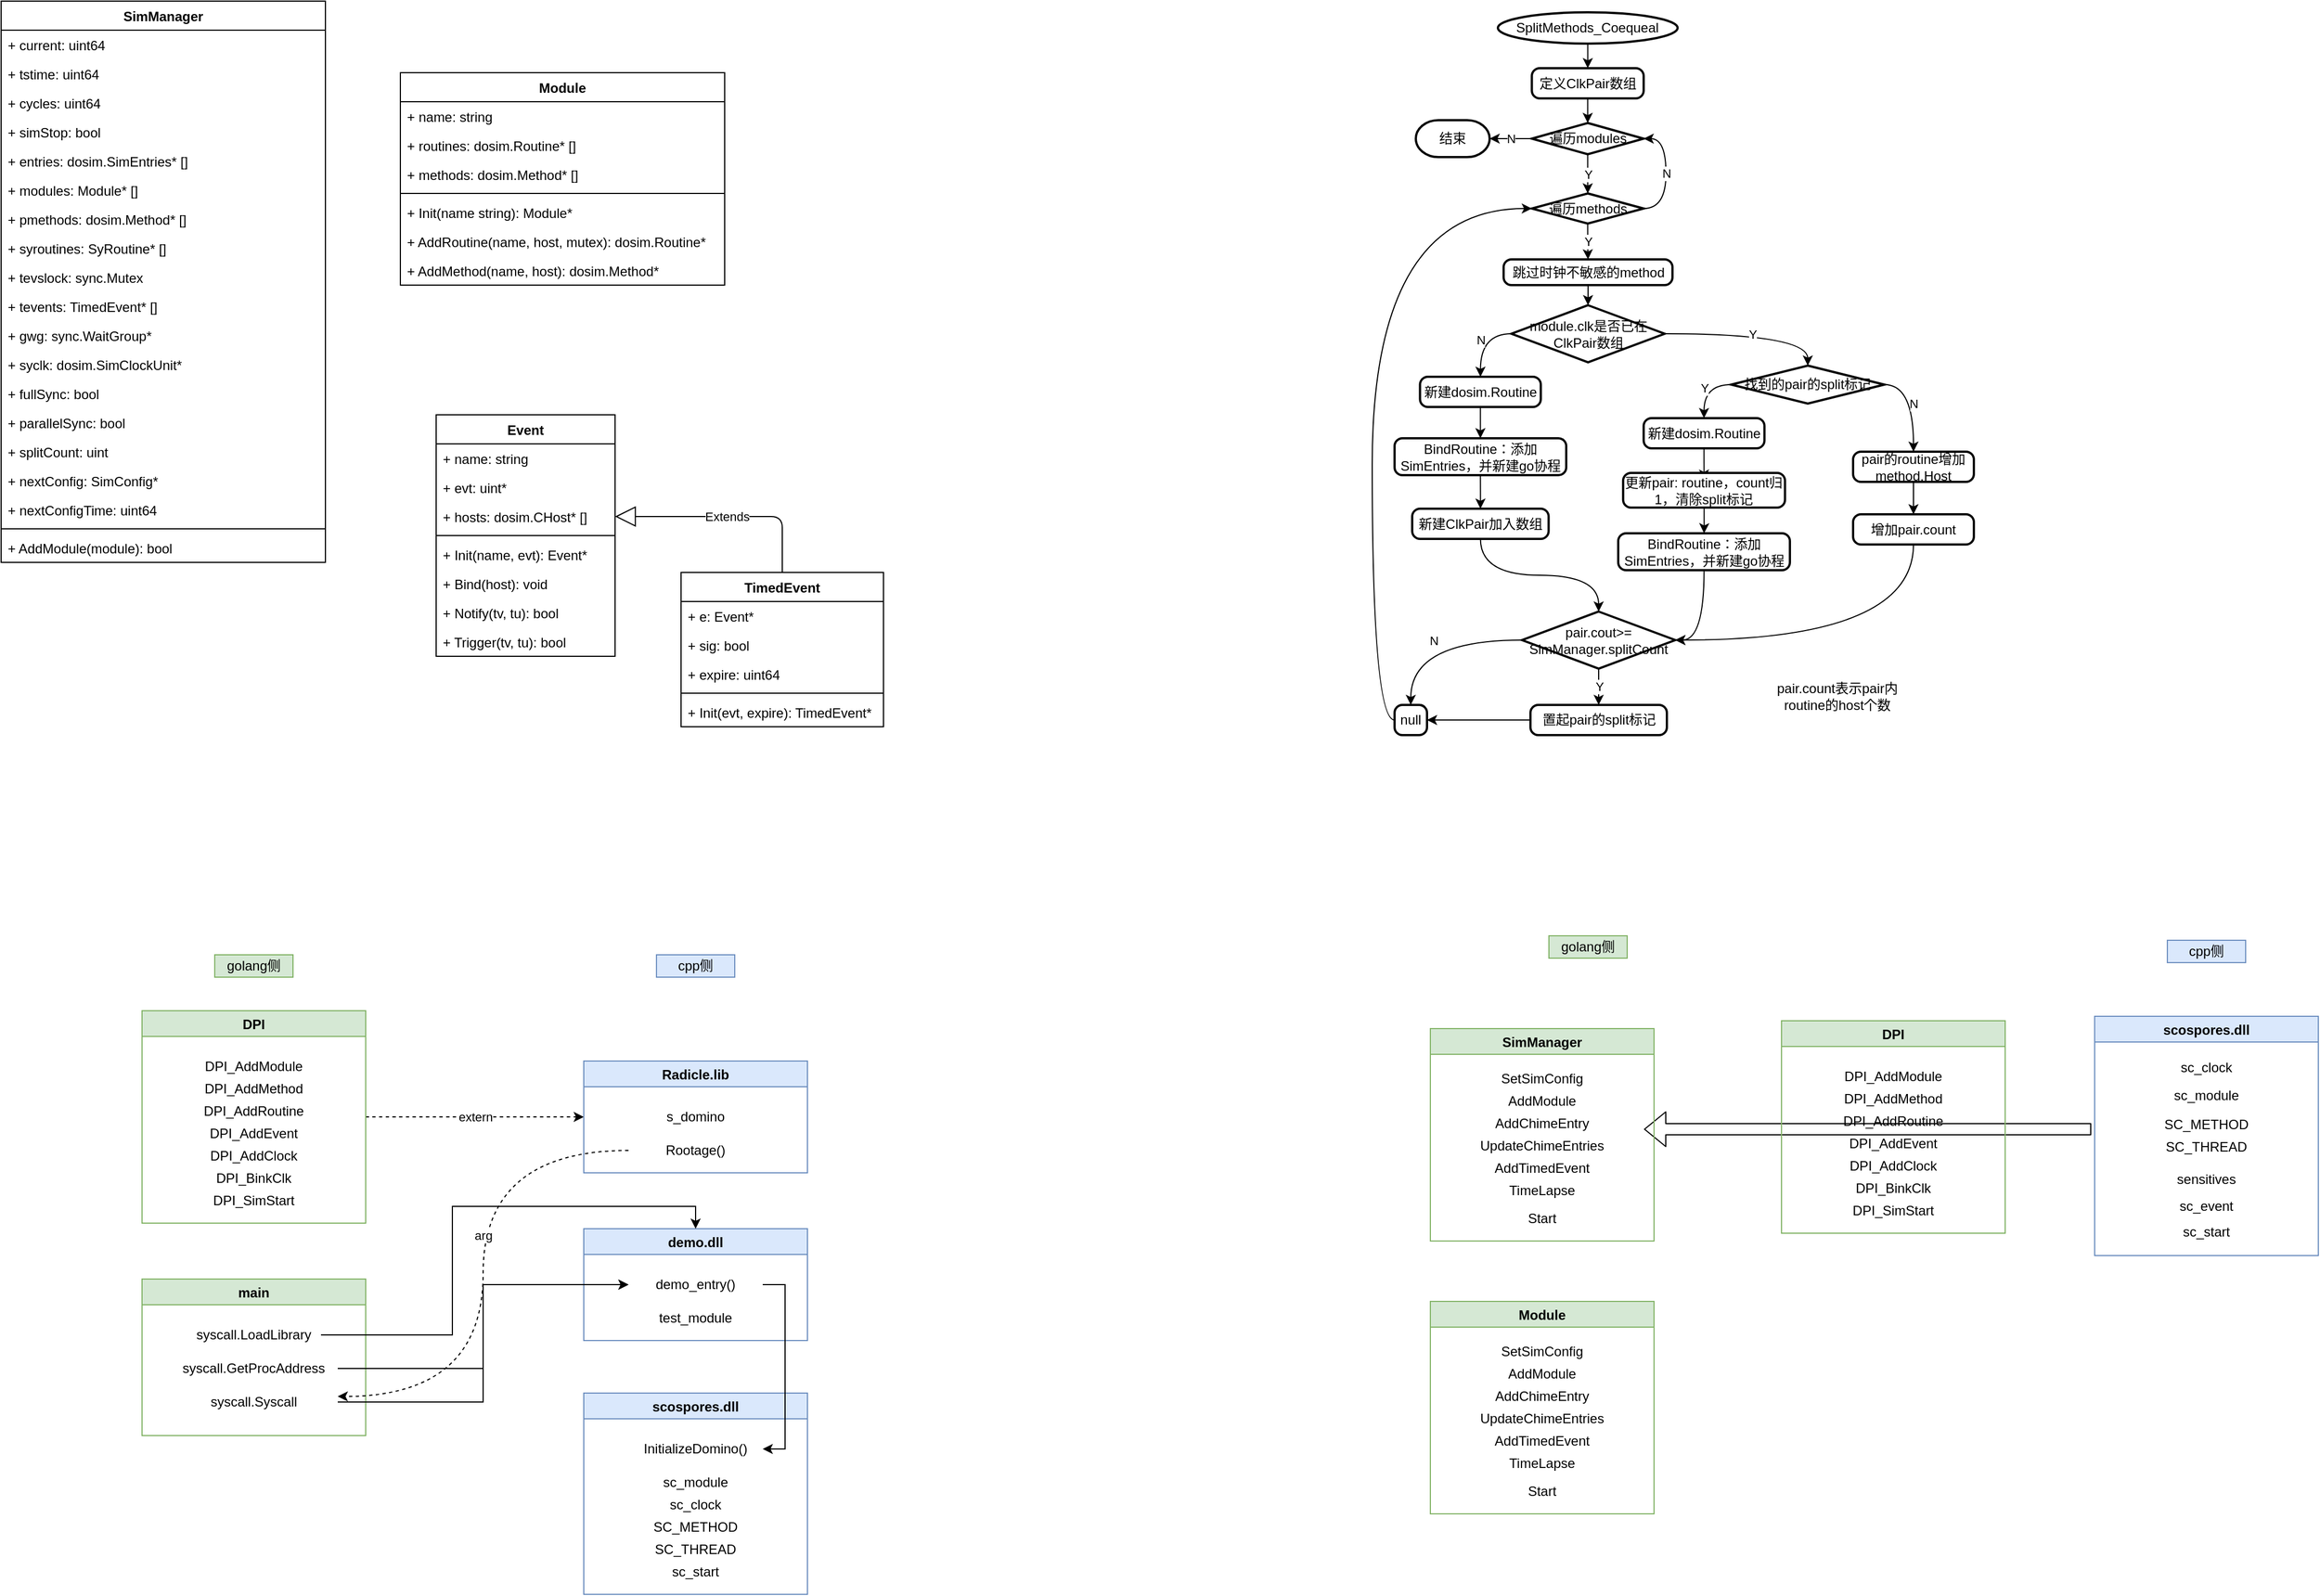 <mxfile version="14.9.7" type="github">
  <diagram id="cXFaiR-M7mMCjgpAkLDr" name="第 1 页">
    <mxGraphModel dx="1237" dy="663" grid="0" gridSize="10" guides="1" tooltips="1" connect="1" arrows="1" fold="1" page="1" pageScale="1" pageWidth="1169" pageHeight="827" math="0" shadow="0">
      <root>
        <mxCell id="0" />
        <mxCell id="1" parent="0" />
        <mxCell id="-j5esIaDe7Hmi_AwQub0-72" value="" style="shape=flexArrow;endArrow=classic;html=1;" edge="1" parent="1">
          <mxGeometry width="50" height="50" relative="1" as="geometry">
            <mxPoint x="1933" y="1056" as="sourcePoint" />
            <mxPoint x="1533" y="1056" as="targetPoint" />
          </mxGeometry>
        </mxCell>
        <mxCell id="p9OSbixDrH1Z1NHIFBw4-9" value="Module" style="swimlane;fontStyle=1;align=center;verticalAlign=top;childLayout=stackLayout;horizontal=1;startSize=26;horizontalStack=0;resizeParent=1;resizeParentMax=0;resizeLast=0;collapsible=1;marginBottom=0;" parent="1" vertex="1">
          <mxGeometry x="421" y="111" width="290" height="190" as="geometry" />
        </mxCell>
        <mxCell id="p9OSbixDrH1Z1NHIFBw4-13" value="+ name: string" style="text;strokeColor=none;fillColor=none;align=left;verticalAlign=top;spacingLeft=4;spacingRight=4;overflow=hidden;rotatable=0;points=[[0,0.5],[1,0.5]];portConstraint=eastwest;" parent="p9OSbixDrH1Z1NHIFBw4-9" vertex="1">
          <mxGeometry y="26" width="290" height="26" as="geometry" />
        </mxCell>
        <mxCell id="p9OSbixDrH1Z1NHIFBw4-10" value="+ routines: dosim.Routine* []" style="text;strokeColor=none;fillColor=none;align=left;verticalAlign=top;spacingLeft=4;spacingRight=4;overflow=hidden;rotatable=0;points=[[0,0.5],[1,0.5]];portConstraint=eastwest;" parent="p9OSbixDrH1Z1NHIFBw4-9" vertex="1">
          <mxGeometry y="52" width="290" height="26" as="geometry" />
        </mxCell>
        <mxCell id="p9OSbixDrH1Z1NHIFBw4-14" value="+ methods: dosim.Method* []" style="text;strokeColor=none;fillColor=none;align=left;verticalAlign=top;spacingLeft=4;spacingRight=4;overflow=hidden;rotatable=0;points=[[0,0.5],[1,0.5]];portConstraint=eastwest;" parent="p9OSbixDrH1Z1NHIFBw4-9" vertex="1">
          <mxGeometry y="78" width="290" height="26" as="geometry" />
        </mxCell>
        <mxCell id="p9OSbixDrH1Z1NHIFBw4-11" value="" style="line;strokeWidth=1;fillColor=none;align=left;verticalAlign=middle;spacingTop=-1;spacingLeft=3;spacingRight=3;rotatable=0;labelPosition=right;points=[];portConstraint=eastwest;" parent="p9OSbixDrH1Z1NHIFBw4-9" vertex="1">
          <mxGeometry y="104" width="290" height="8" as="geometry" />
        </mxCell>
        <mxCell id="p9OSbixDrH1Z1NHIFBw4-12" value="+ Init(name string): Module*" style="text;strokeColor=none;fillColor=none;align=left;verticalAlign=top;spacingLeft=4;spacingRight=4;overflow=hidden;rotatable=0;points=[[0,0.5],[1,0.5]];portConstraint=eastwest;" parent="p9OSbixDrH1Z1NHIFBw4-9" vertex="1">
          <mxGeometry y="112" width="290" height="26" as="geometry" />
        </mxCell>
        <mxCell id="p9OSbixDrH1Z1NHIFBw4-15" value="+ AddRoutine(name, host, mutex): dosim.Routine*" style="text;strokeColor=none;fillColor=none;align=left;verticalAlign=top;spacingLeft=4;spacingRight=4;overflow=hidden;rotatable=0;points=[[0,0.5],[1,0.5]];portConstraint=eastwest;" parent="p9OSbixDrH1Z1NHIFBw4-9" vertex="1">
          <mxGeometry y="138" width="290" height="26" as="geometry" />
        </mxCell>
        <mxCell id="p9OSbixDrH1Z1NHIFBw4-16" value="+ AddMethod(name, host): dosim.Method*" style="text;strokeColor=none;fillColor=none;align=left;verticalAlign=top;spacingLeft=4;spacingRight=4;overflow=hidden;rotatable=0;points=[[0,0.5],[1,0.5]];portConstraint=eastwest;" parent="p9OSbixDrH1Z1NHIFBw4-9" vertex="1">
          <mxGeometry y="164" width="290" height="26" as="geometry" />
        </mxCell>
        <mxCell id="p9OSbixDrH1Z1NHIFBw4-17" value="Event" style="swimlane;fontStyle=1;align=center;verticalAlign=top;childLayout=stackLayout;horizontal=1;startSize=26;horizontalStack=0;resizeParent=1;resizeParentMax=0;resizeLast=0;collapsible=1;marginBottom=0;" parent="1" vertex="1">
          <mxGeometry x="453" y="417" width="160" height="216" as="geometry" />
        </mxCell>
        <mxCell id="p9OSbixDrH1Z1NHIFBw4-21" value="+ name: string" style="text;strokeColor=none;fillColor=none;align=left;verticalAlign=top;spacingLeft=4;spacingRight=4;overflow=hidden;rotatable=0;points=[[0,0.5],[1,0.5]];portConstraint=eastwest;" parent="p9OSbixDrH1Z1NHIFBw4-17" vertex="1">
          <mxGeometry y="26" width="160" height="26" as="geometry" />
        </mxCell>
        <mxCell id="p9OSbixDrH1Z1NHIFBw4-22" value="+ evt: uint*" style="text;strokeColor=none;fillColor=none;align=left;verticalAlign=top;spacingLeft=4;spacingRight=4;overflow=hidden;rotatable=0;points=[[0,0.5],[1,0.5]];portConstraint=eastwest;" parent="p9OSbixDrH1Z1NHIFBw4-17" vertex="1">
          <mxGeometry y="52" width="160" height="26" as="geometry" />
        </mxCell>
        <mxCell id="p9OSbixDrH1Z1NHIFBw4-18" value="+ hosts: dosim.CHost* []" style="text;strokeColor=none;fillColor=none;align=left;verticalAlign=top;spacingLeft=4;spacingRight=4;overflow=hidden;rotatable=0;points=[[0,0.5],[1,0.5]];portConstraint=eastwest;" parent="p9OSbixDrH1Z1NHIFBw4-17" vertex="1">
          <mxGeometry y="78" width="160" height="26" as="geometry" />
        </mxCell>
        <mxCell id="p9OSbixDrH1Z1NHIFBw4-19" value="" style="line;strokeWidth=1;fillColor=none;align=left;verticalAlign=middle;spacingTop=-1;spacingLeft=3;spacingRight=3;rotatable=0;labelPosition=right;points=[];portConstraint=eastwest;" parent="p9OSbixDrH1Z1NHIFBw4-17" vertex="1">
          <mxGeometry y="104" width="160" height="8" as="geometry" />
        </mxCell>
        <mxCell id="p9OSbixDrH1Z1NHIFBw4-20" value="+ Init(name, evt): Event*" style="text;strokeColor=none;fillColor=none;align=left;verticalAlign=top;spacingLeft=4;spacingRight=4;overflow=hidden;rotatable=0;points=[[0,0.5],[1,0.5]];portConstraint=eastwest;" parent="p9OSbixDrH1Z1NHIFBw4-17" vertex="1">
          <mxGeometry y="112" width="160" height="26" as="geometry" />
        </mxCell>
        <mxCell id="p9OSbixDrH1Z1NHIFBw4-25" value="+ Bind(host): void" style="text;strokeColor=none;fillColor=none;align=left;verticalAlign=top;spacingLeft=4;spacingRight=4;overflow=hidden;rotatable=0;points=[[0,0.5],[1,0.5]];portConstraint=eastwest;" parent="p9OSbixDrH1Z1NHIFBw4-17" vertex="1">
          <mxGeometry y="138" width="160" height="26" as="geometry" />
        </mxCell>
        <mxCell id="p9OSbixDrH1Z1NHIFBw4-24" value="+ Notify(tv, tu): bool" style="text;strokeColor=none;fillColor=none;align=left;verticalAlign=top;spacingLeft=4;spacingRight=4;overflow=hidden;rotatable=0;points=[[0,0.5],[1,0.5]];portConstraint=eastwest;" parent="p9OSbixDrH1Z1NHIFBw4-17" vertex="1">
          <mxGeometry y="164" width="160" height="26" as="geometry" />
        </mxCell>
        <mxCell id="p9OSbixDrH1Z1NHIFBw4-23" value="+ Trigger(tv, tu): bool" style="text;strokeColor=none;fillColor=none;align=left;verticalAlign=top;spacingLeft=4;spacingRight=4;overflow=hidden;rotatable=0;points=[[0,0.5],[1,0.5]];portConstraint=eastwest;" parent="p9OSbixDrH1Z1NHIFBw4-17" vertex="1">
          <mxGeometry y="190" width="160" height="26" as="geometry" />
        </mxCell>
        <mxCell id="p9OSbixDrH1Z1NHIFBw4-26" value="SimManager" style="swimlane;fontStyle=1;align=center;verticalAlign=top;childLayout=stackLayout;horizontal=1;startSize=26;horizontalStack=0;resizeParent=1;resizeParentMax=0;resizeLast=0;collapsible=1;marginBottom=0;" parent="1" vertex="1">
          <mxGeometry x="64" y="47" width="290" height="502" as="geometry" />
        </mxCell>
        <mxCell id="p9OSbixDrH1Z1NHIFBw4-27" value="+ current: uint64" style="text;strokeColor=none;fillColor=none;align=left;verticalAlign=top;spacingLeft=4;spacingRight=4;overflow=hidden;rotatable=0;points=[[0,0.5],[1,0.5]];portConstraint=eastwest;" parent="p9OSbixDrH1Z1NHIFBw4-26" vertex="1">
          <mxGeometry y="26" width="290" height="26" as="geometry" />
        </mxCell>
        <mxCell id="p9OSbixDrH1Z1NHIFBw4-34" value="+ tstime: uint64" style="text;strokeColor=none;fillColor=none;align=left;verticalAlign=top;spacingLeft=4;spacingRight=4;overflow=hidden;rotatable=0;points=[[0,0.5],[1,0.5]];portConstraint=eastwest;" parent="p9OSbixDrH1Z1NHIFBw4-26" vertex="1">
          <mxGeometry y="52" width="290" height="26" as="geometry" />
        </mxCell>
        <mxCell id="p9OSbixDrH1Z1NHIFBw4-28" value="+ cycles: uint64" style="text;strokeColor=none;fillColor=none;align=left;verticalAlign=top;spacingLeft=4;spacingRight=4;overflow=hidden;rotatable=0;points=[[0,0.5],[1,0.5]];portConstraint=eastwest;" parent="p9OSbixDrH1Z1NHIFBw4-26" vertex="1">
          <mxGeometry y="78" width="290" height="26" as="geometry" />
        </mxCell>
        <mxCell id="p9OSbixDrH1Z1NHIFBw4-35" value="+ simStop: bool" style="text;strokeColor=none;fillColor=none;align=left;verticalAlign=top;spacingLeft=4;spacingRight=4;overflow=hidden;rotatable=0;points=[[0,0.5],[1,0.5]];portConstraint=eastwest;" parent="p9OSbixDrH1Z1NHIFBw4-26" vertex="1">
          <mxGeometry y="104" width="290" height="26" as="geometry" />
        </mxCell>
        <mxCell id="p9OSbixDrH1Z1NHIFBw4-36" value="+ entries: dosim.SimEntries* []" style="text;strokeColor=none;fillColor=none;align=left;verticalAlign=top;spacingLeft=4;spacingRight=4;overflow=hidden;rotatable=0;points=[[0,0.5],[1,0.5]];portConstraint=eastwest;" parent="p9OSbixDrH1Z1NHIFBw4-26" vertex="1">
          <mxGeometry y="130" width="290" height="26" as="geometry" />
        </mxCell>
        <mxCell id="p9OSbixDrH1Z1NHIFBw4-37" value="+ modules: Module* []" style="text;strokeColor=none;fillColor=none;align=left;verticalAlign=top;spacingLeft=4;spacingRight=4;overflow=hidden;rotatable=0;points=[[0,0.5],[1,0.5]];portConstraint=eastwest;" parent="p9OSbixDrH1Z1NHIFBw4-26" vertex="1">
          <mxGeometry y="156" width="290" height="26" as="geometry" />
        </mxCell>
        <mxCell id="p9OSbixDrH1Z1NHIFBw4-38" value="+ pmethods: dosim.Method* []" style="text;strokeColor=none;fillColor=none;align=left;verticalAlign=top;spacingLeft=4;spacingRight=4;overflow=hidden;rotatable=0;points=[[0,0.5],[1,0.5]];portConstraint=eastwest;" parent="p9OSbixDrH1Z1NHIFBw4-26" vertex="1">
          <mxGeometry y="182" width="290" height="26" as="geometry" />
        </mxCell>
        <mxCell id="p9OSbixDrH1Z1NHIFBw4-29" value="+ syroutines: SyRoutine* []" style="text;strokeColor=none;fillColor=none;align=left;verticalAlign=top;spacingLeft=4;spacingRight=4;overflow=hidden;rotatable=0;points=[[0,0.5],[1,0.5]];portConstraint=eastwest;" parent="p9OSbixDrH1Z1NHIFBw4-26" vertex="1">
          <mxGeometry y="208" width="290" height="26" as="geometry" />
        </mxCell>
        <mxCell id="p9OSbixDrH1Z1NHIFBw4-40" value="+ tevslock: sync.Mutex" style="text;strokeColor=none;fillColor=none;align=left;verticalAlign=top;spacingLeft=4;spacingRight=4;overflow=hidden;rotatable=0;points=[[0,0.5],[1,0.5]];portConstraint=eastwest;" parent="p9OSbixDrH1Z1NHIFBw4-26" vertex="1">
          <mxGeometry y="234" width="290" height="26" as="geometry" />
        </mxCell>
        <mxCell id="p9OSbixDrH1Z1NHIFBw4-41" value="+ tevents: TimedEvent* []" style="text;strokeColor=none;fillColor=none;align=left;verticalAlign=top;spacingLeft=4;spacingRight=4;overflow=hidden;rotatable=0;points=[[0,0.5],[1,0.5]];portConstraint=eastwest;" parent="p9OSbixDrH1Z1NHIFBw4-26" vertex="1">
          <mxGeometry y="260" width="290" height="26" as="geometry" />
        </mxCell>
        <mxCell id="p9OSbixDrH1Z1NHIFBw4-39" value="+ gwg: sync.WaitGroup*" style="text;strokeColor=none;fillColor=none;align=left;verticalAlign=top;spacingLeft=4;spacingRight=4;overflow=hidden;rotatable=0;points=[[0,0.5],[1,0.5]];portConstraint=eastwest;" parent="p9OSbixDrH1Z1NHIFBw4-26" vertex="1">
          <mxGeometry y="286" width="290" height="26" as="geometry" />
        </mxCell>
        <mxCell id="p9OSbixDrH1Z1NHIFBw4-42" value="+ syclk: dosim.SimClockUnit*" style="text;strokeColor=none;fillColor=none;align=left;verticalAlign=top;spacingLeft=4;spacingRight=4;overflow=hidden;rotatable=0;points=[[0,0.5],[1,0.5]];portConstraint=eastwest;" parent="p9OSbixDrH1Z1NHIFBw4-26" vertex="1">
          <mxGeometry y="312" width="290" height="26" as="geometry" />
        </mxCell>
        <mxCell id="p9OSbixDrH1Z1NHIFBw4-43" value="+ fullSync: bool" style="text;strokeColor=none;fillColor=none;align=left;verticalAlign=top;spacingLeft=4;spacingRight=4;overflow=hidden;rotatable=0;points=[[0,0.5],[1,0.5]];portConstraint=eastwest;" parent="p9OSbixDrH1Z1NHIFBw4-26" vertex="1">
          <mxGeometry y="338" width="290" height="26" as="geometry" />
        </mxCell>
        <mxCell id="p9OSbixDrH1Z1NHIFBw4-45" value="+ parallelSync: bool" style="text;strokeColor=none;fillColor=none;align=left;verticalAlign=top;spacingLeft=4;spacingRight=4;overflow=hidden;rotatable=0;points=[[0,0.5],[1,0.5]];portConstraint=eastwest;" parent="p9OSbixDrH1Z1NHIFBw4-26" vertex="1">
          <mxGeometry y="364" width="290" height="26" as="geometry" />
        </mxCell>
        <mxCell id="p9OSbixDrH1Z1NHIFBw4-44" value="+ splitCount: uint" style="text;strokeColor=none;fillColor=none;align=left;verticalAlign=top;spacingLeft=4;spacingRight=4;overflow=hidden;rotatable=0;points=[[0,0.5],[1,0.5]];portConstraint=eastwest;" parent="p9OSbixDrH1Z1NHIFBw4-26" vertex="1">
          <mxGeometry y="390" width="290" height="26" as="geometry" />
        </mxCell>
        <mxCell id="p9OSbixDrH1Z1NHIFBw4-46" value="+ nextConfig: SimConfig*" style="text;strokeColor=none;fillColor=none;align=left;verticalAlign=top;spacingLeft=4;spacingRight=4;overflow=hidden;rotatable=0;points=[[0,0.5],[1,0.5]];portConstraint=eastwest;" parent="p9OSbixDrH1Z1NHIFBw4-26" vertex="1">
          <mxGeometry y="416" width="290" height="26" as="geometry" />
        </mxCell>
        <mxCell id="p9OSbixDrH1Z1NHIFBw4-47" value="+ nextConfigTime: uint64" style="text;strokeColor=none;fillColor=none;align=left;verticalAlign=top;spacingLeft=4;spacingRight=4;overflow=hidden;rotatable=0;points=[[0,0.5],[1,0.5]];portConstraint=eastwest;" parent="p9OSbixDrH1Z1NHIFBw4-26" vertex="1">
          <mxGeometry y="442" width="290" height="26" as="geometry" />
        </mxCell>
        <mxCell id="p9OSbixDrH1Z1NHIFBw4-30" value="" style="line;strokeWidth=1;fillColor=none;align=left;verticalAlign=middle;spacingTop=-1;spacingLeft=3;spacingRight=3;rotatable=0;labelPosition=right;points=[];portConstraint=eastwest;" parent="p9OSbixDrH1Z1NHIFBw4-26" vertex="1">
          <mxGeometry y="468" width="290" height="8" as="geometry" />
        </mxCell>
        <mxCell id="nS42Kp8ZOGp9bS_Bpd67-25" value="+ AddModule(module): bool" style="text;strokeColor=none;fillColor=none;align=left;verticalAlign=top;spacingLeft=4;spacingRight=4;overflow=hidden;rotatable=0;points=[[0,0.5],[1,0.5]];portConstraint=eastwest;" parent="p9OSbixDrH1Z1NHIFBw4-26" vertex="1">
          <mxGeometry y="476" width="290" height="26" as="geometry" />
        </mxCell>
        <mxCell id="-j5esIaDe7Hmi_AwQub0-12" value="extern" style="edgeStyle=orthogonalEdgeStyle;rounded=0;orthogonalLoop=1;jettySize=auto;html=1;entryX=0;entryY=0.5;entryDx=0;entryDy=0;dashed=1;curved=1;" edge="1" parent="1" source="-j5esIaDe7Hmi_AwQub0-1" target="-j5esIaDe7Hmi_AwQub0-9">
          <mxGeometry relative="1" as="geometry" />
        </mxCell>
        <mxCell id="-j5esIaDe7Hmi_AwQub0-1" value="DPI" style="swimlane;fillColor=#d5e8d4;strokeColor=#82b366;" vertex="1" parent="1">
          <mxGeometry x="190" y="950" width="200" height="190" as="geometry" />
        </mxCell>
        <mxCell id="-j5esIaDe7Hmi_AwQub0-2" value="DPI_AddModule" style="text;html=1;strokeColor=none;fillColor=none;align=center;verticalAlign=middle;whiteSpace=wrap;rounded=0;" vertex="1" parent="-j5esIaDe7Hmi_AwQub0-1">
          <mxGeometry x="40" y="40" width="120" height="20" as="geometry" />
        </mxCell>
        <mxCell id="-j5esIaDe7Hmi_AwQub0-3" value="DPI_SimStart" style="text;html=1;strokeColor=none;fillColor=none;align=center;verticalAlign=middle;whiteSpace=wrap;rounded=0;" vertex="1" parent="-j5esIaDe7Hmi_AwQub0-1">
          <mxGeometry x="40" y="160" width="120" height="20" as="geometry" />
        </mxCell>
        <mxCell id="-j5esIaDe7Hmi_AwQub0-4" value="DPI_AddMethod" style="text;html=1;strokeColor=none;fillColor=none;align=center;verticalAlign=middle;whiteSpace=wrap;rounded=0;" vertex="1" parent="-j5esIaDe7Hmi_AwQub0-1">
          <mxGeometry x="40" y="60" width="120" height="20" as="geometry" />
        </mxCell>
        <mxCell id="-j5esIaDe7Hmi_AwQub0-5" value="DPI_AddRoutine" style="text;html=1;strokeColor=none;fillColor=none;align=center;verticalAlign=middle;whiteSpace=wrap;rounded=0;" vertex="1" parent="-j5esIaDe7Hmi_AwQub0-1">
          <mxGeometry x="40" y="80" width="120" height="20" as="geometry" />
        </mxCell>
        <mxCell id="-j5esIaDe7Hmi_AwQub0-6" value="DPI_AddEvent" style="text;html=1;strokeColor=none;fillColor=none;align=center;verticalAlign=middle;whiteSpace=wrap;rounded=0;" vertex="1" parent="-j5esIaDe7Hmi_AwQub0-1">
          <mxGeometry x="40" y="100" width="120" height="20" as="geometry" />
        </mxCell>
        <mxCell id="-j5esIaDe7Hmi_AwQub0-7" value="DPI_AddClock" style="text;html=1;strokeColor=none;fillColor=none;align=center;verticalAlign=middle;whiteSpace=wrap;rounded=0;" vertex="1" parent="-j5esIaDe7Hmi_AwQub0-1">
          <mxGeometry x="40" y="120" width="120" height="20" as="geometry" />
        </mxCell>
        <mxCell id="-j5esIaDe7Hmi_AwQub0-8" value="DPI_BinkClk" style="text;html=1;strokeColor=none;fillColor=none;align=center;verticalAlign=middle;whiteSpace=wrap;rounded=0;" vertex="1" parent="-j5esIaDe7Hmi_AwQub0-1">
          <mxGeometry x="40" y="140" width="120" height="20" as="geometry" />
        </mxCell>
        <mxCell id="-j5esIaDe7Hmi_AwQub0-9" value="Radicle.lib" style="swimlane;fillColor=#dae8fc;strokeColor=#6c8ebf;" vertex="1" parent="1">
          <mxGeometry x="585" y="995" width="200" height="100" as="geometry" />
        </mxCell>
        <mxCell id="-j5esIaDe7Hmi_AwQub0-10" value="s_domino" style="text;html=1;strokeColor=none;fillColor=none;align=center;verticalAlign=middle;whiteSpace=wrap;rounded=0;" vertex="1" parent="-j5esIaDe7Hmi_AwQub0-9">
          <mxGeometry x="40" y="40" width="120" height="20" as="geometry" />
        </mxCell>
        <mxCell id="-j5esIaDe7Hmi_AwQub0-11" value="Rootage()" style="text;html=1;strokeColor=none;fillColor=none;align=center;verticalAlign=middle;whiteSpace=wrap;rounded=0;" vertex="1" parent="-j5esIaDe7Hmi_AwQub0-9">
          <mxGeometry x="40" y="70" width="120" height="20" as="geometry" />
        </mxCell>
        <mxCell id="-j5esIaDe7Hmi_AwQub0-13" value="main" style="swimlane;fillColor=#d5e8d4;strokeColor=#82b366;" vertex="1" parent="1">
          <mxGeometry x="190" y="1190" width="200" height="140" as="geometry" />
        </mxCell>
        <mxCell id="-j5esIaDe7Hmi_AwQub0-14" value="syscall.LoadLibrary" style="text;html=1;strokeColor=none;fillColor=none;align=center;verticalAlign=middle;whiteSpace=wrap;rounded=0;" vertex="1" parent="-j5esIaDe7Hmi_AwQub0-13">
          <mxGeometry x="40" y="40" width="120" height="20" as="geometry" />
        </mxCell>
        <mxCell id="-j5esIaDe7Hmi_AwQub0-16" value="syscall.GetProcAddress" style="text;html=1;strokeColor=none;fillColor=none;align=center;verticalAlign=middle;whiteSpace=wrap;rounded=0;" vertex="1" parent="-j5esIaDe7Hmi_AwQub0-13">
          <mxGeometry x="25" y="70" width="150" height="20" as="geometry" />
        </mxCell>
        <mxCell id="-j5esIaDe7Hmi_AwQub0-17" value="syscall.Syscall" style="text;html=1;strokeColor=none;fillColor=none;align=center;verticalAlign=middle;whiteSpace=wrap;rounded=0;" vertex="1" parent="-j5esIaDe7Hmi_AwQub0-13">
          <mxGeometry x="25" y="100" width="150" height="20" as="geometry" />
        </mxCell>
        <mxCell id="-j5esIaDe7Hmi_AwQub0-21" value="demo.dll" style="swimlane;fillColor=#dae8fc;strokeColor=#6c8ebf;" vertex="1" parent="1">
          <mxGeometry x="585" y="1145" width="200" height="100" as="geometry" />
        </mxCell>
        <mxCell id="-j5esIaDe7Hmi_AwQub0-22" value="demo_entry()" style="text;html=1;strokeColor=none;fillColor=none;align=center;verticalAlign=middle;whiteSpace=wrap;rounded=0;" vertex="1" parent="-j5esIaDe7Hmi_AwQub0-21">
          <mxGeometry x="40" y="40" width="120" height="20" as="geometry" />
        </mxCell>
        <mxCell id="-j5esIaDe7Hmi_AwQub0-29" value="test_module" style="text;html=1;strokeColor=none;fillColor=none;align=center;verticalAlign=middle;whiteSpace=wrap;rounded=0;" vertex="1" parent="-j5esIaDe7Hmi_AwQub0-21">
          <mxGeometry x="40" y="70" width="120" height="20" as="geometry" />
        </mxCell>
        <mxCell id="-j5esIaDe7Hmi_AwQub0-24" value="scospores.dll" style="swimlane;fillColor=#dae8fc;strokeColor=#6c8ebf;" vertex="1" parent="1">
          <mxGeometry x="585" y="1292" width="200" height="180" as="geometry" />
        </mxCell>
        <mxCell id="-j5esIaDe7Hmi_AwQub0-25" value="InitializeDomino()" style="text;html=1;strokeColor=none;fillColor=none;align=center;verticalAlign=middle;whiteSpace=wrap;rounded=0;" vertex="1" parent="-j5esIaDe7Hmi_AwQub0-24">
          <mxGeometry x="40" y="40" width="120" height="20" as="geometry" />
        </mxCell>
        <mxCell id="-j5esIaDe7Hmi_AwQub0-26" value="sc_module" style="text;html=1;strokeColor=none;fillColor=none;align=center;verticalAlign=middle;whiteSpace=wrap;rounded=0;" vertex="1" parent="-j5esIaDe7Hmi_AwQub0-24">
          <mxGeometry x="40" y="70" width="120" height="20" as="geometry" />
        </mxCell>
        <mxCell id="-j5esIaDe7Hmi_AwQub0-27" value="sc_clock" style="text;html=1;strokeColor=none;fillColor=none;align=center;verticalAlign=middle;whiteSpace=wrap;rounded=0;" vertex="1" parent="-j5esIaDe7Hmi_AwQub0-24">
          <mxGeometry x="40" y="90" width="120" height="20" as="geometry" />
        </mxCell>
        <mxCell id="-j5esIaDe7Hmi_AwQub0-28" value="SC_METHOD" style="text;html=1;strokeColor=none;fillColor=none;align=center;verticalAlign=middle;whiteSpace=wrap;rounded=0;" vertex="1" parent="-j5esIaDe7Hmi_AwQub0-24">
          <mxGeometry x="40" y="110" width="120" height="20" as="geometry" />
        </mxCell>
        <mxCell id="-j5esIaDe7Hmi_AwQub0-30" value="sc_start" style="text;html=1;strokeColor=none;fillColor=none;align=center;verticalAlign=middle;whiteSpace=wrap;rounded=0;" vertex="1" parent="-j5esIaDe7Hmi_AwQub0-24">
          <mxGeometry x="40" y="150" width="120" height="20" as="geometry" />
        </mxCell>
        <mxCell id="-j5esIaDe7Hmi_AwQub0-31" value="SC_THREAD" style="text;html=1;strokeColor=none;fillColor=none;align=center;verticalAlign=middle;whiteSpace=wrap;rounded=0;" vertex="1" parent="-j5esIaDe7Hmi_AwQub0-24">
          <mxGeometry x="40" y="130" width="120" height="20" as="geometry" />
        </mxCell>
        <mxCell id="-j5esIaDe7Hmi_AwQub0-32" style="edgeStyle=orthogonalEdgeStyle;rounded=0;orthogonalLoop=1;jettySize=auto;html=1;entryX=0.5;entryY=0;entryDx=0;entryDy=0;" edge="1" parent="1" source="-j5esIaDe7Hmi_AwQub0-14" target="-j5esIaDe7Hmi_AwQub0-21">
          <mxGeometry relative="1" as="geometry" />
        </mxCell>
        <mxCell id="-j5esIaDe7Hmi_AwQub0-33" style="edgeStyle=orthogonalEdgeStyle;rounded=0;orthogonalLoop=1;jettySize=auto;html=1;entryX=0;entryY=0.5;entryDx=0;entryDy=0;" edge="1" parent="1" source="-j5esIaDe7Hmi_AwQub0-16" target="-j5esIaDe7Hmi_AwQub0-22">
          <mxGeometry relative="1" as="geometry">
            <mxPoint x="630" y="1240" as="targetPoint" />
          </mxGeometry>
        </mxCell>
        <mxCell id="-j5esIaDe7Hmi_AwQub0-34" style="edgeStyle=orthogonalEdgeStyle;rounded=0;orthogonalLoop=1;jettySize=auto;html=1;entryX=0;entryY=0.5;entryDx=0;entryDy=0;" edge="1" parent="1" source="-j5esIaDe7Hmi_AwQub0-17" target="-j5esIaDe7Hmi_AwQub0-22">
          <mxGeometry relative="1" as="geometry" />
        </mxCell>
        <mxCell id="-j5esIaDe7Hmi_AwQub0-35" value="arg" style="edgeStyle=orthogonalEdgeStyle;rounded=0;orthogonalLoop=1;jettySize=auto;html=1;entryX=1;entryY=0.25;entryDx=0;entryDy=0;dashed=1;curved=1;" edge="1" parent="1" source="-j5esIaDe7Hmi_AwQub0-11" target="-j5esIaDe7Hmi_AwQub0-17">
          <mxGeometry x="-0.142" relative="1" as="geometry">
            <mxPoint as="offset" />
          </mxGeometry>
        </mxCell>
        <mxCell id="-j5esIaDe7Hmi_AwQub0-36" style="edgeStyle=orthogonalEdgeStyle;rounded=0;orthogonalLoop=1;jettySize=auto;html=1;entryX=1;entryY=0.5;entryDx=0;entryDy=0;exitX=1;exitY=0.5;exitDx=0;exitDy=0;" edge="1" parent="1" source="-j5esIaDe7Hmi_AwQub0-22" target="-j5esIaDe7Hmi_AwQub0-25">
          <mxGeometry relative="1" as="geometry" />
        </mxCell>
        <mxCell id="-j5esIaDe7Hmi_AwQub0-37" value="golang侧" style="text;html=1;strokeColor=#82b366;fillColor=#d5e8d4;align=center;verticalAlign=middle;whiteSpace=wrap;rounded=0;" vertex="1" parent="1">
          <mxGeometry x="255" y="900" width="70" height="20" as="geometry" />
        </mxCell>
        <mxCell id="-j5esIaDe7Hmi_AwQub0-38" value="cpp侧" style="text;html=1;strokeColor=#6c8ebf;fillColor=#dae8fc;align=center;verticalAlign=middle;whiteSpace=wrap;rounded=0;" vertex="1" parent="1">
          <mxGeometry x="650" y="900" width="70" height="20" as="geometry" />
        </mxCell>
        <mxCell id="-j5esIaDe7Hmi_AwQub0-45" value="scospores.dll" style="swimlane;fillColor=#dae8fc;strokeColor=#6c8ebf;" vertex="1" parent="1">
          <mxGeometry x="1936" y="955" width="200" height="214" as="geometry" />
        </mxCell>
        <mxCell id="-j5esIaDe7Hmi_AwQub0-47" value="sc_module" style="text;html=1;strokeColor=none;fillColor=none;align=center;verticalAlign=middle;whiteSpace=wrap;rounded=0;" vertex="1" parent="-j5esIaDe7Hmi_AwQub0-45">
          <mxGeometry x="40" y="61" width="120" height="20" as="geometry" />
        </mxCell>
        <mxCell id="-j5esIaDe7Hmi_AwQub0-48" value="sc_clock" style="text;html=1;strokeColor=none;fillColor=none;align=center;verticalAlign=middle;whiteSpace=wrap;rounded=0;" vertex="1" parent="-j5esIaDe7Hmi_AwQub0-45">
          <mxGeometry x="40" y="36" width="120" height="20" as="geometry" />
        </mxCell>
        <mxCell id="-j5esIaDe7Hmi_AwQub0-49" value="SC_METHOD" style="text;html=1;strokeColor=none;fillColor=none;align=center;verticalAlign=middle;whiteSpace=wrap;rounded=0;" vertex="1" parent="-j5esIaDe7Hmi_AwQub0-45">
          <mxGeometry x="40" y="87" width="120" height="20" as="geometry" />
        </mxCell>
        <mxCell id="-j5esIaDe7Hmi_AwQub0-50" value="sc_start" style="text;html=1;strokeColor=none;fillColor=none;align=center;verticalAlign=middle;whiteSpace=wrap;rounded=0;" vertex="1" parent="-j5esIaDe7Hmi_AwQub0-45">
          <mxGeometry x="40" y="183" width="120" height="20" as="geometry" />
        </mxCell>
        <mxCell id="-j5esIaDe7Hmi_AwQub0-51" value="SC_THREAD" style="text;html=1;strokeColor=none;fillColor=none;align=center;verticalAlign=middle;whiteSpace=wrap;rounded=0;" vertex="1" parent="-j5esIaDe7Hmi_AwQub0-45">
          <mxGeometry x="40" y="107" width="120" height="20" as="geometry" />
        </mxCell>
        <mxCell id="-j5esIaDe7Hmi_AwQub0-54" value="sc_event" style="text;html=1;strokeColor=none;fillColor=none;align=center;verticalAlign=middle;whiteSpace=wrap;rounded=0;" vertex="1" parent="-j5esIaDe7Hmi_AwQub0-45">
          <mxGeometry x="40" y="160" width="120" height="20" as="geometry" />
        </mxCell>
        <mxCell id="-j5esIaDe7Hmi_AwQub0-55" value="sensitives" style="text;html=1;strokeColor=none;fillColor=none;align=center;verticalAlign=middle;whiteSpace=wrap;rounded=0;" vertex="1" parent="-j5esIaDe7Hmi_AwQub0-45">
          <mxGeometry x="40" y="136" width="120" height="20" as="geometry" />
        </mxCell>
        <mxCell id="-j5esIaDe7Hmi_AwQub0-52" value="cpp侧" style="text;html=1;strokeColor=#6c8ebf;fillColor=#dae8fc;align=center;verticalAlign=middle;whiteSpace=wrap;rounded=0;" vertex="1" parent="1">
          <mxGeometry x="2001" y="887" width="70" height="20" as="geometry" />
        </mxCell>
        <mxCell id="-j5esIaDe7Hmi_AwQub0-53" value="golang侧" style="text;html=1;strokeColor=#82b366;fillColor=#d5e8d4;align=center;verticalAlign=middle;whiteSpace=wrap;rounded=0;" vertex="1" parent="1">
          <mxGeometry x="1448" y="883" width="70" height="20" as="geometry" />
        </mxCell>
        <mxCell id="-j5esIaDe7Hmi_AwQub0-56" value="SimManager" style="swimlane;fillColor=#d5e8d4;strokeColor=#82b366;" vertex="1" parent="1">
          <mxGeometry x="1342" y="966" width="200" height="190" as="geometry" />
        </mxCell>
        <mxCell id="-j5esIaDe7Hmi_AwQub0-57" value="AddModule" style="text;html=1;strokeColor=none;fillColor=none;align=center;verticalAlign=middle;whiteSpace=wrap;rounded=0;" vertex="1" parent="-j5esIaDe7Hmi_AwQub0-56">
          <mxGeometry x="40" y="55" width="120" height="20" as="geometry" />
        </mxCell>
        <mxCell id="-j5esIaDe7Hmi_AwQub0-58" value="Start" style="text;html=1;strokeColor=none;fillColor=none;align=center;verticalAlign=middle;whiteSpace=wrap;rounded=0;" vertex="1" parent="-j5esIaDe7Hmi_AwQub0-56">
          <mxGeometry x="40" y="160" width="120" height="20" as="geometry" />
        </mxCell>
        <mxCell id="-j5esIaDe7Hmi_AwQub0-59" value="AddChimeEntry" style="text;html=1;strokeColor=none;fillColor=none;align=center;verticalAlign=middle;whiteSpace=wrap;rounded=0;" vertex="1" parent="-j5esIaDe7Hmi_AwQub0-56">
          <mxGeometry x="40" y="75" width="120" height="20" as="geometry" />
        </mxCell>
        <mxCell id="-j5esIaDe7Hmi_AwQub0-60" value="UpdateChimeEntries" style="text;html=1;strokeColor=none;fillColor=none;align=center;verticalAlign=middle;whiteSpace=wrap;rounded=0;" vertex="1" parent="-j5esIaDe7Hmi_AwQub0-56">
          <mxGeometry x="40" y="95" width="120" height="20" as="geometry" />
        </mxCell>
        <mxCell id="-j5esIaDe7Hmi_AwQub0-61" value="AddTimedEvent" style="text;html=1;strokeColor=none;fillColor=none;align=center;verticalAlign=middle;whiteSpace=wrap;rounded=0;" vertex="1" parent="-j5esIaDe7Hmi_AwQub0-56">
          <mxGeometry x="40" y="115" width="120" height="20" as="geometry" />
        </mxCell>
        <mxCell id="-j5esIaDe7Hmi_AwQub0-62" value="TimeLapse" style="text;html=1;strokeColor=none;fillColor=none;align=center;verticalAlign=middle;whiteSpace=wrap;rounded=0;" vertex="1" parent="-j5esIaDe7Hmi_AwQub0-56">
          <mxGeometry x="40" y="135" width="120" height="20" as="geometry" />
        </mxCell>
        <mxCell id="-j5esIaDe7Hmi_AwQub0-63" value="SetSimConfig" style="text;html=1;strokeColor=none;fillColor=none;align=center;verticalAlign=middle;whiteSpace=wrap;rounded=0;" vertex="1" parent="-j5esIaDe7Hmi_AwQub0-56">
          <mxGeometry x="40" y="35" width="120" height="20" as="geometry" />
        </mxCell>
        <mxCell id="-j5esIaDe7Hmi_AwQub0-64" value="DPI" style="swimlane;fillColor=#d5e8d4;strokeColor=#82b366;" vertex="1" parent="1">
          <mxGeometry x="1656" y="959" width="200" height="190" as="geometry" />
        </mxCell>
        <mxCell id="-j5esIaDe7Hmi_AwQub0-65" value="DPI_AddModule" style="text;html=1;strokeColor=none;fillColor=none;align=center;verticalAlign=middle;whiteSpace=wrap;rounded=0;" vertex="1" parent="-j5esIaDe7Hmi_AwQub0-64">
          <mxGeometry x="40" y="40" width="120" height="20" as="geometry" />
        </mxCell>
        <mxCell id="-j5esIaDe7Hmi_AwQub0-66" value="DPI_SimStart" style="text;html=1;strokeColor=none;fillColor=none;align=center;verticalAlign=middle;whiteSpace=wrap;rounded=0;" vertex="1" parent="-j5esIaDe7Hmi_AwQub0-64">
          <mxGeometry x="40" y="160" width="120" height="20" as="geometry" />
        </mxCell>
        <mxCell id="-j5esIaDe7Hmi_AwQub0-67" value="DPI_AddMethod" style="text;html=1;strokeColor=none;fillColor=none;align=center;verticalAlign=middle;whiteSpace=wrap;rounded=0;" vertex="1" parent="-j5esIaDe7Hmi_AwQub0-64">
          <mxGeometry x="40" y="60" width="120" height="20" as="geometry" />
        </mxCell>
        <mxCell id="-j5esIaDe7Hmi_AwQub0-68" value="DPI_AddRoutine" style="text;html=1;strokeColor=none;fillColor=none;align=center;verticalAlign=middle;whiteSpace=wrap;rounded=0;" vertex="1" parent="-j5esIaDe7Hmi_AwQub0-64">
          <mxGeometry x="40" y="80" width="120" height="20" as="geometry" />
        </mxCell>
        <mxCell id="-j5esIaDe7Hmi_AwQub0-69" value="DPI_AddEvent" style="text;html=1;strokeColor=none;fillColor=none;align=center;verticalAlign=middle;whiteSpace=wrap;rounded=0;" vertex="1" parent="-j5esIaDe7Hmi_AwQub0-64">
          <mxGeometry x="40" y="100" width="120" height="20" as="geometry" />
        </mxCell>
        <mxCell id="-j5esIaDe7Hmi_AwQub0-70" value="DPI_AddClock" style="text;html=1;strokeColor=none;fillColor=none;align=center;verticalAlign=middle;whiteSpace=wrap;rounded=0;" vertex="1" parent="-j5esIaDe7Hmi_AwQub0-64">
          <mxGeometry x="40" y="120" width="120" height="20" as="geometry" />
        </mxCell>
        <mxCell id="-j5esIaDe7Hmi_AwQub0-71" value="DPI_BinkClk" style="text;html=1;strokeColor=none;fillColor=none;align=center;verticalAlign=middle;whiteSpace=wrap;rounded=0;" vertex="1" parent="-j5esIaDe7Hmi_AwQub0-64">
          <mxGeometry x="40" y="140" width="120" height="20" as="geometry" />
        </mxCell>
        <mxCell id="-j5esIaDe7Hmi_AwQub0-73" value="Module" style="swimlane;fillColor=#d5e8d4;strokeColor=#82b366;" vertex="1" parent="1">
          <mxGeometry x="1342" y="1210" width="200" height="190" as="geometry" />
        </mxCell>
        <mxCell id="-j5esIaDe7Hmi_AwQub0-74" value="AddModule" style="text;html=1;strokeColor=none;fillColor=none;align=center;verticalAlign=middle;whiteSpace=wrap;rounded=0;" vertex="1" parent="-j5esIaDe7Hmi_AwQub0-73">
          <mxGeometry x="40" y="55" width="120" height="20" as="geometry" />
        </mxCell>
        <mxCell id="-j5esIaDe7Hmi_AwQub0-75" value="Start" style="text;html=1;strokeColor=none;fillColor=none;align=center;verticalAlign=middle;whiteSpace=wrap;rounded=0;" vertex="1" parent="-j5esIaDe7Hmi_AwQub0-73">
          <mxGeometry x="40" y="160" width="120" height="20" as="geometry" />
        </mxCell>
        <mxCell id="-j5esIaDe7Hmi_AwQub0-76" value="AddChimeEntry" style="text;html=1;strokeColor=none;fillColor=none;align=center;verticalAlign=middle;whiteSpace=wrap;rounded=0;" vertex="1" parent="-j5esIaDe7Hmi_AwQub0-73">
          <mxGeometry x="40" y="75" width="120" height="20" as="geometry" />
        </mxCell>
        <mxCell id="-j5esIaDe7Hmi_AwQub0-77" value="UpdateChimeEntries" style="text;html=1;strokeColor=none;fillColor=none;align=center;verticalAlign=middle;whiteSpace=wrap;rounded=0;" vertex="1" parent="-j5esIaDe7Hmi_AwQub0-73">
          <mxGeometry x="40" y="95" width="120" height="20" as="geometry" />
        </mxCell>
        <mxCell id="-j5esIaDe7Hmi_AwQub0-78" value="AddTimedEvent" style="text;html=1;strokeColor=none;fillColor=none;align=center;verticalAlign=middle;whiteSpace=wrap;rounded=0;" vertex="1" parent="-j5esIaDe7Hmi_AwQub0-73">
          <mxGeometry x="40" y="115" width="120" height="20" as="geometry" />
        </mxCell>
        <mxCell id="-j5esIaDe7Hmi_AwQub0-79" value="TimeLapse" style="text;html=1;strokeColor=none;fillColor=none;align=center;verticalAlign=middle;whiteSpace=wrap;rounded=0;" vertex="1" parent="-j5esIaDe7Hmi_AwQub0-73">
          <mxGeometry x="40" y="135" width="120" height="20" as="geometry" />
        </mxCell>
        <mxCell id="-j5esIaDe7Hmi_AwQub0-80" value="SetSimConfig" style="text;html=1;strokeColor=none;fillColor=none;align=center;verticalAlign=middle;whiteSpace=wrap;rounded=0;" vertex="1" parent="-j5esIaDe7Hmi_AwQub0-73">
          <mxGeometry x="40" y="35" width="120" height="20" as="geometry" />
        </mxCell>
        <mxCell id="-j5esIaDe7Hmi_AwQub0-81" value="TimedEvent" style="swimlane;fontStyle=1;align=center;verticalAlign=top;childLayout=stackLayout;horizontal=1;startSize=26;horizontalStack=0;resizeParent=1;resizeParentMax=0;resizeLast=0;collapsible=1;marginBottom=0;" vertex="1" parent="1">
          <mxGeometry x="672" y="558" width="181" height="138" as="geometry" />
        </mxCell>
        <mxCell id="-j5esIaDe7Hmi_AwQub0-82" value="+ e: Event*" style="text;strokeColor=none;fillColor=none;align=left;verticalAlign=top;spacingLeft=4;spacingRight=4;overflow=hidden;rotatable=0;points=[[0,0.5],[1,0.5]];portConstraint=eastwest;" vertex="1" parent="-j5esIaDe7Hmi_AwQub0-81">
          <mxGeometry y="26" width="181" height="26" as="geometry" />
        </mxCell>
        <mxCell id="-j5esIaDe7Hmi_AwQub0-83" value="+ sig: bool" style="text;strokeColor=none;fillColor=none;align=left;verticalAlign=top;spacingLeft=4;spacingRight=4;overflow=hidden;rotatable=0;points=[[0,0.5],[1,0.5]];portConstraint=eastwest;" vertex="1" parent="-j5esIaDe7Hmi_AwQub0-81">
          <mxGeometry y="52" width="181" height="26" as="geometry" />
        </mxCell>
        <mxCell id="-j5esIaDe7Hmi_AwQub0-84" value="+ expire: uint64" style="text;strokeColor=none;fillColor=none;align=left;verticalAlign=top;spacingLeft=4;spacingRight=4;overflow=hidden;rotatable=0;points=[[0,0.5],[1,0.5]];portConstraint=eastwest;" vertex="1" parent="-j5esIaDe7Hmi_AwQub0-81">
          <mxGeometry y="78" width="181" height="26" as="geometry" />
        </mxCell>
        <mxCell id="-j5esIaDe7Hmi_AwQub0-85" value="" style="line;strokeWidth=1;fillColor=none;align=left;verticalAlign=middle;spacingTop=-1;spacingLeft=3;spacingRight=3;rotatable=0;labelPosition=right;points=[];portConstraint=eastwest;" vertex="1" parent="-j5esIaDe7Hmi_AwQub0-81">
          <mxGeometry y="104" width="181" height="8" as="geometry" />
        </mxCell>
        <mxCell id="-j5esIaDe7Hmi_AwQub0-86" value="+ Init(evt, expire): TimedEvent*" style="text;strokeColor=none;fillColor=none;align=left;verticalAlign=top;spacingLeft=4;spacingRight=4;overflow=hidden;rotatable=0;points=[[0,0.5],[1,0.5]];portConstraint=eastwest;" vertex="1" parent="-j5esIaDe7Hmi_AwQub0-81">
          <mxGeometry y="112" width="181" height="26" as="geometry" />
        </mxCell>
        <mxCell id="-j5esIaDe7Hmi_AwQub0-90" value="Extends" style="endArrow=block;endSize=16;endFill=0;html=1;edgeStyle=orthogonalEdgeStyle;exitX=0.5;exitY=0;exitDx=0;exitDy=0;" edge="1" parent="1" source="-j5esIaDe7Hmi_AwQub0-81" target="p9OSbixDrH1Z1NHIFBw4-18">
          <mxGeometry width="160" relative="1" as="geometry">
            <mxPoint x="1299" y="652" as="sourcePoint" />
            <mxPoint x="1174" y="426" as="targetPoint" />
          </mxGeometry>
        </mxCell>
        <mxCell id="-j5esIaDe7Hmi_AwQub0-93" style="edgeStyle=orthogonalEdgeStyle;curved=1;rounded=0;orthogonalLoop=1;jettySize=auto;html=1;entryX=0.5;entryY=0;entryDx=0;entryDy=0;" edge="1" parent="1" source="-j5esIaDe7Hmi_AwQub0-91" target="-j5esIaDe7Hmi_AwQub0-97">
          <mxGeometry relative="1" as="geometry" />
        </mxCell>
        <mxCell id="-j5esIaDe7Hmi_AwQub0-91" value="SplitMethods_Coequeal" style="strokeWidth=2;html=1;shape=mxgraph.flowchart.start_1;whiteSpace=wrap;" vertex="1" parent="1">
          <mxGeometry x="1402.37" y="57" width="160.74" height="28" as="geometry" />
        </mxCell>
        <mxCell id="-j5esIaDe7Hmi_AwQub0-112" value="Y" style="edgeStyle=orthogonalEdgeStyle;curved=1;rounded=0;orthogonalLoop=1;jettySize=auto;html=1;entryX=0.5;entryY=0;entryDx=0;entryDy=0;entryPerimeter=0;" edge="1" parent="1" source="-j5esIaDe7Hmi_AwQub0-92" target="-j5esIaDe7Hmi_AwQub0-94">
          <mxGeometry relative="1" as="geometry" />
        </mxCell>
        <mxCell id="-j5esIaDe7Hmi_AwQub0-134" value="N" style="edgeStyle=orthogonalEdgeStyle;curved=1;rounded=0;orthogonalLoop=1;jettySize=auto;html=1;" edge="1" parent="1" source="-j5esIaDe7Hmi_AwQub0-92" target="-j5esIaDe7Hmi_AwQub0-130">
          <mxGeometry relative="1" as="geometry" />
        </mxCell>
        <mxCell id="-j5esIaDe7Hmi_AwQub0-92" value="遍历modules" style="strokeWidth=2;html=1;shape=mxgraph.flowchart.decision;whiteSpace=wrap;" vertex="1" parent="1">
          <mxGeometry x="1432.74" y="156" width="100" height="28" as="geometry" />
        </mxCell>
        <mxCell id="-j5esIaDe7Hmi_AwQub0-113" value="Y" style="edgeStyle=orthogonalEdgeStyle;curved=1;rounded=0;orthogonalLoop=1;jettySize=auto;html=1;" edge="1" parent="1" source="-j5esIaDe7Hmi_AwQub0-94" target="-j5esIaDe7Hmi_AwQub0-95">
          <mxGeometry relative="1" as="geometry" />
        </mxCell>
        <mxCell id="-j5esIaDe7Hmi_AwQub0-94" value="遍历methods" style="strokeWidth=2;html=1;shape=mxgraph.flowchart.decision;whiteSpace=wrap;" vertex="1" parent="1">
          <mxGeometry x="1432.74" y="219" width="100" height="27" as="geometry" />
        </mxCell>
        <mxCell id="-j5esIaDe7Hmi_AwQub0-114" style="edgeStyle=orthogonalEdgeStyle;curved=1;rounded=0;orthogonalLoop=1;jettySize=auto;html=1;" edge="1" parent="1" source="-j5esIaDe7Hmi_AwQub0-95" target="-j5esIaDe7Hmi_AwQub0-99">
          <mxGeometry relative="1" as="geometry" />
        </mxCell>
        <mxCell id="-j5esIaDe7Hmi_AwQub0-95" value="跳过时钟不敏感的method" style="rounded=1;whiteSpace=wrap;html=1;absoluteArcSize=1;arcSize=14;strokeWidth=2;" vertex="1" parent="1">
          <mxGeometry x="1407.5" y="278" width="151" height="23" as="geometry" />
        </mxCell>
        <mxCell id="-j5esIaDe7Hmi_AwQub0-98" style="edgeStyle=orthogonalEdgeStyle;curved=1;rounded=0;orthogonalLoop=1;jettySize=auto;html=1;" edge="1" parent="1" source="-j5esIaDe7Hmi_AwQub0-97" target="-j5esIaDe7Hmi_AwQub0-92">
          <mxGeometry relative="1" as="geometry" />
        </mxCell>
        <mxCell id="-j5esIaDe7Hmi_AwQub0-97" value="定义ClkPair数组" style="rounded=1;whiteSpace=wrap;html=1;absoluteArcSize=1;arcSize=14;strokeWidth=2;" vertex="1" parent="1">
          <mxGeometry x="1432.74" y="107" width="100" height="27" as="geometry" />
        </mxCell>
        <mxCell id="-j5esIaDe7Hmi_AwQub0-115" value="N" style="edgeStyle=orthogonalEdgeStyle;rounded=0;orthogonalLoop=1;jettySize=auto;html=1;exitX=0;exitY=0.5;exitDx=0;exitDy=0;exitPerimeter=0;elbow=vertical;curved=1;" edge="1" parent="1" source="-j5esIaDe7Hmi_AwQub0-99" target="-j5esIaDe7Hmi_AwQub0-100">
          <mxGeometry relative="1" as="geometry" />
        </mxCell>
        <mxCell id="-j5esIaDe7Hmi_AwQub0-118" value="Y" style="edgeStyle=orthogonalEdgeStyle;curved=1;rounded=0;orthogonalLoop=1;jettySize=auto;html=1;exitX=1;exitY=0.5;exitDx=0;exitDy=0;exitPerimeter=0;" edge="1" parent="1" source="-j5esIaDe7Hmi_AwQub0-99" target="-j5esIaDe7Hmi_AwQub0-103">
          <mxGeometry relative="1" as="geometry" />
        </mxCell>
        <mxCell id="-j5esIaDe7Hmi_AwQub0-99" value="module.clk是否已在ClkPair数组" style="strokeWidth=2;html=1;shape=mxgraph.flowchart.decision;whiteSpace=wrap;" vertex="1" parent="1">
          <mxGeometry x="1414.5" y="319" width="137" height="51" as="geometry" />
        </mxCell>
        <mxCell id="-j5esIaDe7Hmi_AwQub0-116" style="edgeStyle=orthogonalEdgeStyle;curved=1;rounded=0;orthogonalLoop=1;jettySize=auto;html=1;exitX=0.5;exitY=1;exitDx=0;exitDy=0;entryX=0.5;entryY=0;entryDx=0;entryDy=0;" edge="1" parent="1" source="-j5esIaDe7Hmi_AwQub0-100" target="-j5esIaDe7Hmi_AwQub0-101">
          <mxGeometry relative="1" as="geometry" />
        </mxCell>
        <mxCell id="-j5esIaDe7Hmi_AwQub0-100" value="新建dosim.Routine" style="rounded=1;whiteSpace=wrap;html=1;absoluteArcSize=1;arcSize=14;strokeWidth=2;" vertex="1" parent="1">
          <mxGeometry x="1332.75" y="383" width="108" height="27" as="geometry" />
        </mxCell>
        <mxCell id="-j5esIaDe7Hmi_AwQub0-117" style="edgeStyle=orthogonalEdgeStyle;curved=1;rounded=0;orthogonalLoop=1;jettySize=auto;html=1;exitX=0.5;exitY=1;exitDx=0;exitDy=0;" edge="1" parent="1" source="-j5esIaDe7Hmi_AwQub0-101" target="-j5esIaDe7Hmi_AwQub0-102">
          <mxGeometry relative="1" as="geometry" />
        </mxCell>
        <mxCell id="-j5esIaDe7Hmi_AwQub0-101" value="BindRoutine：添加SimEntries，并新建go协程" style="rounded=1;whiteSpace=wrap;html=1;absoluteArcSize=1;arcSize=14;strokeWidth=2;" vertex="1" parent="1">
          <mxGeometry x="1310" y="438" width="153.5" height="33" as="geometry" />
        </mxCell>
        <mxCell id="-j5esIaDe7Hmi_AwQub0-124" style="edgeStyle=orthogonalEdgeStyle;curved=1;rounded=0;orthogonalLoop=1;jettySize=auto;html=1;entryX=0.5;entryY=0;entryDx=0;entryDy=0;entryPerimeter=0;" edge="1" parent="1" source="-j5esIaDe7Hmi_AwQub0-102" target="-j5esIaDe7Hmi_AwQub0-104">
          <mxGeometry relative="1" as="geometry" />
        </mxCell>
        <mxCell id="-j5esIaDe7Hmi_AwQub0-102" value="新建ClkPair加入数组" style="rounded=1;whiteSpace=wrap;html=1;absoluteArcSize=1;arcSize=14;strokeWidth=2;" vertex="1" parent="1">
          <mxGeometry x="1325.75" y="501" width="122" height="27" as="geometry" />
        </mxCell>
        <mxCell id="-j5esIaDe7Hmi_AwQub0-119" value="Y" style="edgeStyle=orthogonalEdgeStyle;curved=1;rounded=0;orthogonalLoop=1;jettySize=auto;html=1;exitX=0;exitY=0.5;exitDx=0;exitDy=0;exitPerimeter=0;" edge="1" parent="1" source="-j5esIaDe7Hmi_AwQub0-103" target="-j5esIaDe7Hmi_AwQub0-106">
          <mxGeometry relative="1" as="geometry" />
        </mxCell>
        <mxCell id="-j5esIaDe7Hmi_AwQub0-120" value="N" style="edgeStyle=orthogonalEdgeStyle;curved=1;rounded=0;orthogonalLoop=1;jettySize=auto;html=1;entryX=0.5;entryY=0;entryDx=0;entryDy=0;exitX=1;exitY=0.5;exitDx=0;exitDy=0;exitPerimeter=0;" edge="1" parent="1" source="-j5esIaDe7Hmi_AwQub0-103" target="-j5esIaDe7Hmi_AwQub0-110">
          <mxGeometry relative="1" as="geometry" />
        </mxCell>
        <mxCell id="-j5esIaDe7Hmi_AwQub0-103" value="找到的pair的split标记" style="strokeWidth=2;html=1;shape=mxgraph.flowchart.decision;whiteSpace=wrap;" vertex="1" parent="1">
          <mxGeometry x="1611" y="373" width="137" height="34" as="geometry" />
        </mxCell>
        <mxCell id="-j5esIaDe7Hmi_AwQub0-125" value="Y" style="edgeStyle=orthogonalEdgeStyle;curved=1;rounded=0;orthogonalLoop=1;jettySize=auto;html=1;" edge="1" parent="1" source="-j5esIaDe7Hmi_AwQub0-104" target="-j5esIaDe7Hmi_AwQub0-105">
          <mxGeometry relative="1" as="geometry" />
        </mxCell>
        <mxCell id="-j5esIaDe7Hmi_AwQub0-132" value="N" style="edgeStyle=orthogonalEdgeStyle;curved=1;rounded=0;orthogonalLoop=1;jettySize=auto;html=1;entryX=0.5;entryY=0;entryDx=0;entryDy=0;" edge="1" parent="1" source="-j5esIaDe7Hmi_AwQub0-104" target="-j5esIaDe7Hmi_AwQub0-131">
          <mxGeometry relative="1" as="geometry" />
        </mxCell>
        <mxCell id="-j5esIaDe7Hmi_AwQub0-104" value="pair.cout&amp;gt;=&lt;br&gt;SimManager.splitCount" style="strokeWidth=2;html=1;shape=mxgraph.flowchart.decision;whiteSpace=wrap;" vertex="1" parent="1">
          <mxGeometry x="1424" y="593" width="137" height="51" as="geometry" />
        </mxCell>
        <mxCell id="-j5esIaDe7Hmi_AwQub0-128" value="N" style="edgeStyle=orthogonalEdgeStyle;curved=1;rounded=0;orthogonalLoop=1;jettySize=auto;html=1;entryX=1;entryY=0.5;entryDx=0;entryDy=0;entryPerimeter=0;exitX=1;exitY=0.5;exitDx=0;exitDy=0;exitPerimeter=0;" edge="1" parent="1" source="-j5esIaDe7Hmi_AwQub0-94" target="-j5esIaDe7Hmi_AwQub0-92">
          <mxGeometry relative="1" as="geometry" />
        </mxCell>
        <mxCell id="-j5esIaDe7Hmi_AwQub0-129" style="edgeStyle=orthogonalEdgeStyle;curved=1;rounded=0;orthogonalLoop=1;jettySize=auto;html=1;entryX=0;entryY=0.5;entryDx=0;entryDy=0;entryPerimeter=0;exitX=0;exitY=0.5;exitDx=0;exitDy=0;" edge="1" parent="1" source="-j5esIaDe7Hmi_AwQub0-131" target="-j5esIaDe7Hmi_AwQub0-94">
          <mxGeometry relative="1" as="geometry" />
        </mxCell>
        <mxCell id="-j5esIaDe7Hmi_AwQub0-133" style="edgeStyle=orthogonalEdgeStyle;curved=1;rounded=0;orthogonalLoop=1;jettySize=auto;html=1;entryX=1;entryY=0.5;entryDx=0;entryDy=0;" edge="1" parent="1" source="-j5esIaDe7Hmi_AwQub0-105" target="-j5esIaDe7Hmi_AwQub0-131">
          <mxGeometry relative="1" as="geometry" />
        </mxCell>
        <mxCell id="-j5esIaDe7Hmi_AwQub0-105" value="置起pair的split标记" style="rounded=1;whiteSpace=wrap;html=1;absoluteArcSize=1;arcSize=14;strokeWidth=2;" vertex="1" parent="1">
          <mxGeometry x="1431.5" y="676.5" width="122" height="27" as="geometry" />
        </mxCell>
        <mxCell id="-j5esIaDe7Hmi_AwQub0-121" style="edgeStyle=orthogonalEdgeStyle;curved=1;rounded=0;orthogonalLoop=1;jettySize=auto;html=1;entryX=0.5;entryY=0.195;entryDx=0;entryDy=0;entryPerimeter=0;" edge="1" parent="1" source="-j5esIaDe7Hmi_AwQub0-106" target="-j5esIaDe7Hmi_AwQub0-108">
          <mxGeometry relative="1" as="geometry" />
        </mxCell>
        <mxCell id="-j5esIaDe7Hmi_AwQub0-106" value="新建dosim.Routine" style="rounded=1;whiteSpace=wrap;html=1;absoluteArcSize=1;arcSize=14;strokeWidth=2;" vertex="1" parent="1">
          <mxGeometry x="1532.74" y="420" width="108" height="27" as="geometry" />
        </mxCell>
        <mxCell id="-j5esIaDe7Hmi_AwQub0-126" style="edgeStyle=orthogonalEdgeStyle;curved=1;rounded=0;orthogonalLoop=1;jettySize=auto;html=1;entryX=1;entryY=0.5;entryDx=0;entryDy=0;entryPerimeter=0;" edge="1" parent="1" source="-j5esIaDe7Hmi_AwQub0-107" target="-j5esIaDe7Hmi_AwQub0-104">
          <mxGeometry relative="1" as="geometry" />
        </mxCell>
        <mxCell id="-j5esIaDe7Hmi_AwQub0-107" value="BindRoutine：添加SimEntries，并新建go协程" style="rounded=1;whiteSpace=wrap;html=1;absoluteArcSize=1;arcSize=14;strokeWidth=2;" vertex="1" parent="1">
          <mxGeometry x="1509.99" y="523" width="153.5" height="33" as="geometry" />
        </mxCell>
        <mxCell id="-j5esIaDe7Hmi_AwQub0-122" style="edgeStyle=orthogonalEdgeStyle;curved=1;rounded=0;orthogonalLoop=1;jettySize=auto;html=1;" edge="1" parent="1" source="-j5esIaDe7Hmi_AwQub0-108" target="-j5esIaDe7Hmi_AwQub0-107">
          <mxGeometry relative="1" as="geometry" />
        </mxCell>
        <mxCell id="-j5esIaDe7Hmi_AwQub0-108" value="更新pair: routine，count归1，清除split标记" style="rounded=1;whiteSpace=wrap;html=1;absoluteArcSize=1;arcSize=14;strokeWidth=2;" vertex="1" parent="1">
          <mxGeometry x="1514.37" y="469" width="144.75" height="31" as="geometry" />
        </mxCell>
        <mxCell id="-j5esIaDe7Hmi_AwQub0-109" value="pair.count表示pair内routine的host个数" style="text;html=1;strokeColor=none;fillColor=none;align=center;verticalAlign=middle;whiteSpace=wrap;rounded=0;" vertex="1" parent="1">
          <mxGeometry x="1646" y="641" width="120" height="55" as="geometry" />
        </mxCell>
        <mxCell id="-j5esIaDe7Hmi_AwQub0-123" style="edgeStyle=orthogonalEdgeStyle;curved=1;rounded=0;orthogonalLoop=1;jettySize=auto;html=1;entryX=0.5;entryY=0;entryDx=0;entryDy=0;" edge="1" parent="1" source="-j5esIaDe7Hmi_AwQub0-110" target="-j5esIaDe7Hmi_AwQub0-111">
          <mxGeometry relative="1" as="geometry" />
        </mxCell>
        <mxCell id="-j5esIaDe7Hmi_AwQub0-110" value="pair的routine增加method.Host" style="rounded=1;whiteSpace=wrap;html=1;absoluteArcSize=1;arcSize=14;strokeWidth=2;" vertex="1" parent="1">
          <mxGeometry x="1720" y="450" width="108" height="27" as="geometry" />
        </mxCell>
        <mxCell id="-j5esIaDe7Hmi_AwQub0-127" style="edgeStyle=orthogonalEdgeStyle;curved=1;rounded=0;orthogonalLoop=1;jettySize=auto;html=1;entryX=1;entryY=0.5;entryDx=0;entryDy=0;entryPerimeter=0;exitX=0.5;exitY=1;exitDx=0;exitDy=0;" edge="1" parent="1" source="-j5esIaDe7Hmi_AwQub0-111" target="-j5esIaDe7Hmi_AwQub0-104">
          <mxGeometry relative="1" as="geometry" />
        </mxCell>
        <mxCell id="-j5esIaDe7Hmi_AwQub0-111" value="增加pair.count" style="rounded=1;whiteSpace=wrap;html=1;absoluteArcSize=1;arcSize=14;strokeWidth=2;" vertex="1" parent="1">
          <mxGeometry x="1720" y="506" width="108" height="27" as="geometry" />
        </mxCell>
        <mxCell id="-j5esIaDe7Hmi_AwQub0-130" value="结束" style="strokeWidth=2;html=1;shape=mxgraph.flowchart.terminator;whiteSpace=wrap;" vertex="1" parent="1">
          <mxGeometry x="1329" y="153.5" width="66" height="33" as="geometry" />
        </mxCell>
        <mxCell id="-j5esIaDe7Hmi_AwQub0-131" value="null" style="rounded=1;whiteSpace=wrap;html=1;absoluteArcSize=1;arcSize=14;strokeWidth=2;" vertex="1" parent="1">
          <mxGeometry x="1310" y="676.5" width="29" height="27" as="geometry" />
        </mxCell>
      </root>
    </mxGraphModel>
  </diagram>
</mxfile>
